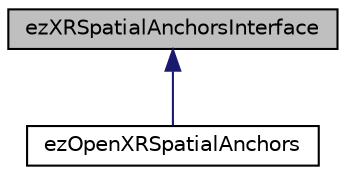 digraph "ezXRSpatialAnchorsInterface"
{
 // LATEX_PDF_SIZE
  edge [fontname="Helvetica",fontsize="10",labelfontname="Helvetica",labelfontsize="10"];
  node [fontname="Helvetica",fontsize="10",shape=record];
  Node1 [label="ezXRSpatialAnchorsInterface",height=0.2,width=0.4,color="black", fillcolor="grey75", style="filled", fontcolor="black",tooltip="XR spatial anchors interface."];
  Node1 -> Node2 [dir="back",color="midnightblue",fontsize="10",style="solid",fontname="Helvetica"];
  Node2 [label="ezOpenXRSpatialAnchors",height=0.2,width=0.4,color="black", fillcolor="white", style="filled",URL="$d9/d9c/classez_open_x_r_spatial_anchors.htm",tooltip=" "];
}
